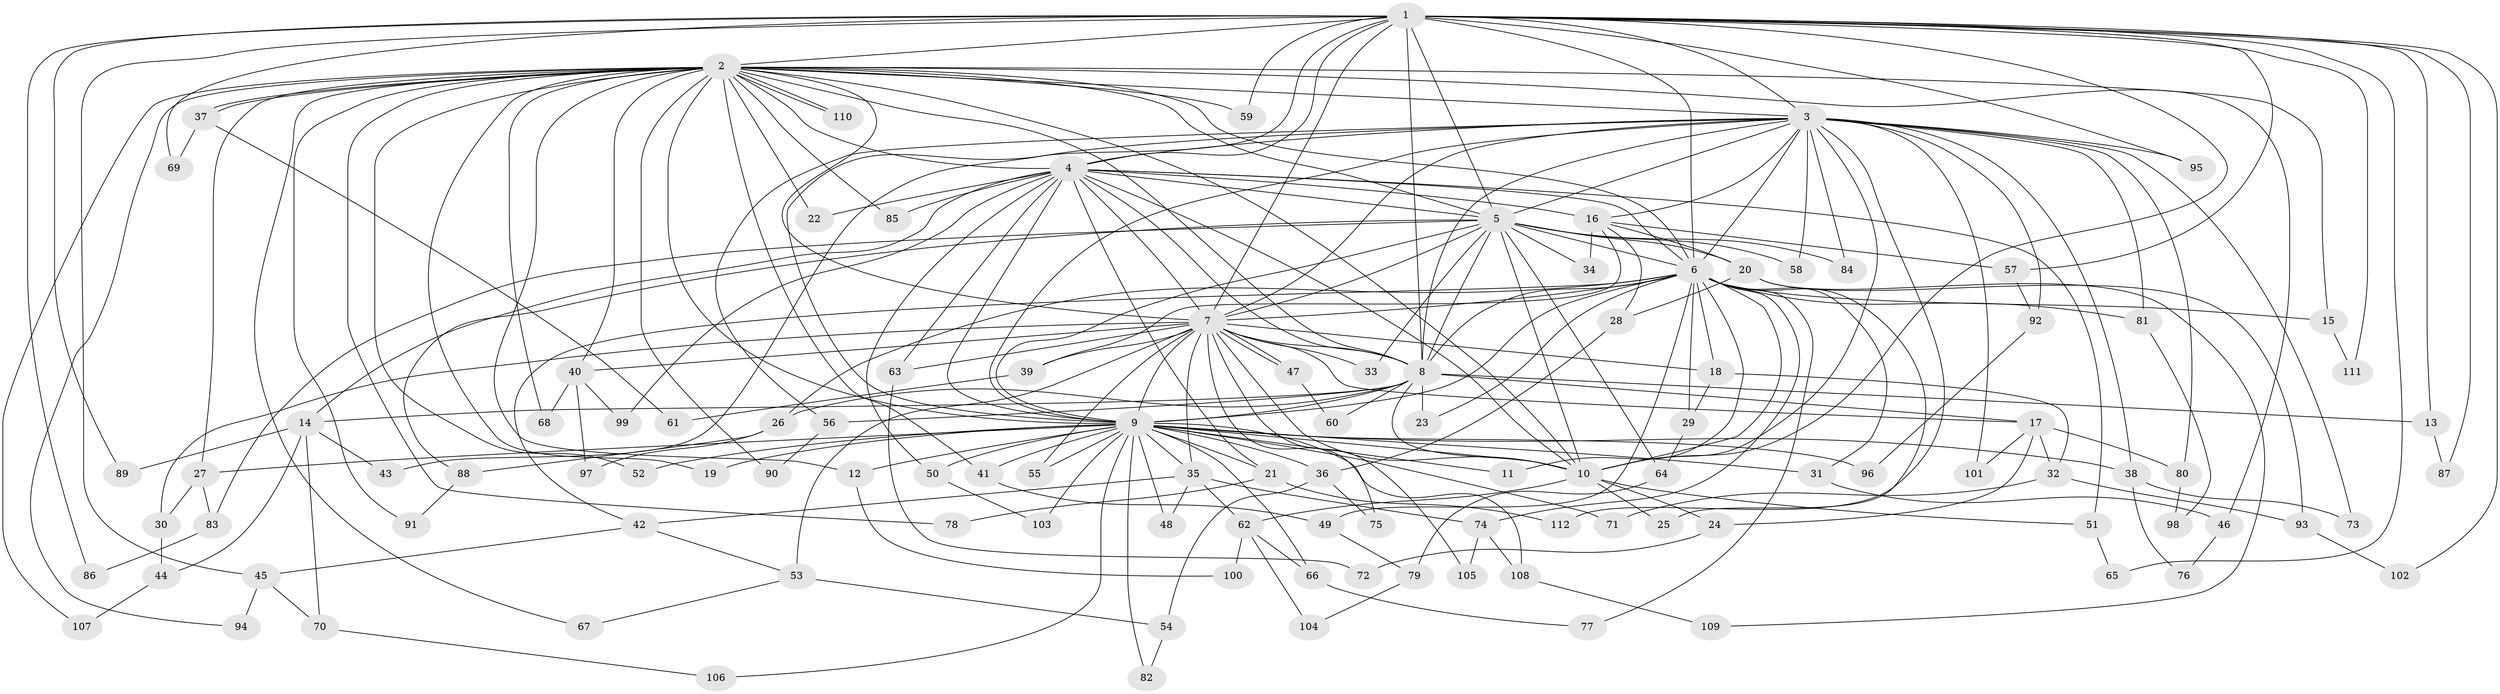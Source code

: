 // Generated by graph-tools (version 1.1) at 2025/35/03/09/25 02:35:11]
// undirected, 112 vertices, 249 edges
graph export_dot {
graph [start="1"]
  node [color=gray90,style=filled];
  1;
  2;
  3;
  4;
  5;
  6;
  7;
  8;
  9;
  10;
  11;
  12;
  13;
  14;
  15;
  16;
  17;
  18;
  19;
  20;
  21;
  22;
  23;
  24;
  25;
  26;
  27;
  28;
  29;
  30;
  31;
  32;
  33;
  34;
  35;
  36;
  37;
  38;
  39;
  40;
  41;
  42;
  43;
  44;
  45;
  46;
  47;
  48;
  49;
  50;
  51;
  52;
  53;
  54;
  55;
  56;
  57;
  58;
  59;
  60;
  61;
  62;
  63;
  64;
  65;
  66;
  67;
  68;
  69;
  70;
  71;
  72;
  73;
  74;
  75;
  76;
  77;
  78;
  79;
  80;
  81;
  82;
  83;
  84;
  85;
  86;
  87;
  88;
  89;
  90;
  91;
  92;
  93;
  94;
  95;
  96;
  97;
  98;
  99;
  100;
  101;
  102;
  103;
  104;
  105;
  106;
  107;
  108;
  109;
  110;
  111;
  112;
  1 -- 2;
  1 -- 3;
  1 -- 4;
  1 -- 5;
  1 -- 6;
  1 -- 7;
  1 -- 8;
  1 -- 9;
  1 -- 10;
  1 -- 13;
  1 -- 45;
  1 -- 57;
  1 -- 59;
  1 -- 65;
  1 -- 69;
  1 -- 86;
  1 -- 87;
  1 -- 89;
  1 -- 95;
  1 -- 102;
  1 -- 111;
  2 -- 3;
  2 -- 4;
  2 -- 5;
  2 -- 6;
  2 -- 7;
  2 -- 8;
  2 -- 9;
  2 -- 10;
  2 -- 12;
  2 -- 15;
  2 -- 19;
  2 -- 22;
  2 -- 27;
  2 -- 37;
  2 -- 37;
  2 -- 40;
  2 -- 41;
  2 -- 46;
  2 -- 52;
  2 -- 59;
  2 -- 67;
  2 -- 68;
  2 -- 78;
  2 -- 85;
  2 -- 90;
  2 -- 91;
  2 -- 94;
  2 -- 107;
  2 -- 110;
  2 -- 110;
  3 -- 4;
  3 -- 5;
  3 -- 6;
  3 -- 7;
  3 -- 8;
  3 -- 9;
  3 -- 10;
  3 -- 16;
  3 -- 38;
  3 -- 43;
  3 -- 56;
  3 -- 58;
  3 -- 73;
  3 -- 80;
  3 -- 81;
  3 -- 84;
  3 -- 92;
  3 -- 95;
  3 -- 101;
  3 -- 112;
  4 -- 5;
  4 -- 6;
  4 -- 7;
  4 -- 8;
  4 -- 9;
  4 -- 10;
  4 -- 14;
  4 -- 16;
  4 -- 21;
  4 -- 22;
  4 -- 50;
  4 -- 51;
  4 -- 63;
  4 -- 85;
  4 -- 99;
  5 -- 6;
  5 -- 7;
  5 -- 8;
  5 -- 9;
  5 -- 10;
  5 -- 20;
  5 -- 33;
  5 -- 34;
  5 -- 58;
  5 -- 64;
  5 -- 83;
  5 -- 84;
  5 -- 88;
  6 -- 7;
  6 -- 8;
  6 -- 9;
  6 -- 10;
  6 -- 11;
  6 -- 15;
  6 -- 18;
  6 -- 23;
  6 -- 25;
  6 -- 26;
  6 -- 29;
  6 -- 31;
  6 -- 42;
  6 -- 49;
  6 -- 74;
  6 -- 77;
  6 -- 81;
  7 -- 8;
  7 -- 9;
  7 -- 10;
  7 -- 17;
  7 -- 18;
  7 -- 30;
  7 -- 33;
  7 -- 35;
  7 -- 39;
  7 -- 40;
  7 -- 47;
  7 -- 47;
  7 -- 53;
  7 -- 55;
  7 -- 63;
  7 -- 75;
  7 -- 105;
  8 -- 9;
  8 -- 10;
  8 -- 13;
  8 -- 14;
  8 -- 17;
  8 -- 23;
  8 -- 26;
  8 -- 56;
  8 -- 60;
  9 -- 10;
  9 -- 11;
  9 -- 12;
  9 -- 19;
  9 -- 21;
  9 -- 27;
  9 -- 31;
  9 -- 35;
  9 -- 36;
  9 -- 38;
  9 -- 41;
  9 -- 48;
  9 -- 50;
  9 -- 52;
  9 -- 55;
  9 -- 66;
  9 -- 71;
  9 -- 82;
  9 -- 96;
  9 -- 103;
  9 -- 106;
  9 -- 108;
  10 -- 24;
  10 -- 25;
  10 -- 51;
  10 -- 62;
  12 -- 100;
  13 -- 87;
  14 -- 43;
  14 -- 44;
  14 -- 70;
  14 -- 89;
  15 -- 111;
  16 -- 20;
  16 -- 28;
  16 -- 34;
  16 -- 39;
  16 -- 57;
  17 -- 24;
  17 -- 32;
  17 -- 80;
  17 -- 101;
  18 -- 29;
  18 -- 32;
  20 -- 28;
  20 -- 93;
  20 -- 109;
  21 -- 78;
  21 -- 112;
  24 -- 72;
  26 -- 88;
  26 -- 97;
  27 -- 30;
  27 -- 83;
  28 -- 36;
  29 -- 64;
  30 -- 44;
  31 -- 46;
  32 -- 71;
  32 -- 93;
  35 -- 42;
  35 -- 48;
  35 -- 62;
  35 -- 74;
  36 -- 54;
  36 -- 75;
  37 -- 61;
  37 -- 69;
  38 -- 73;
  38 -- 76;
  39 -- 61;
  40 -- 68;
  40 -- 97;
  40 -- 99;
  41 -- 49;
  42 -- 45;
  42 -- 53;
  44 -- 107;
  45 -- 70;
  45 -- 94;
  46 -- 76;
  47 -- 60;
  49 -- 79;
  50 -- 103;
  51 -- 65;
  53 -- 54;
  53 -- 67;
  54 -- 82;
  56 -- 90;
  57 -- 92;
  62 -- 66;
  62 -- 100;
  62 -- 104;
  63 -- 72;
  64 -- 79;
  66 -- 77;
  70 -- 106;
  74 -- 105;
  74 -- 108;
  79 -- 104;
  80 -- 98;
  81 -- 98;
  83 -- 86;
  88 -- 91;
  92 -- 96;
  93 -- 102;
  108 -- 109;
}
